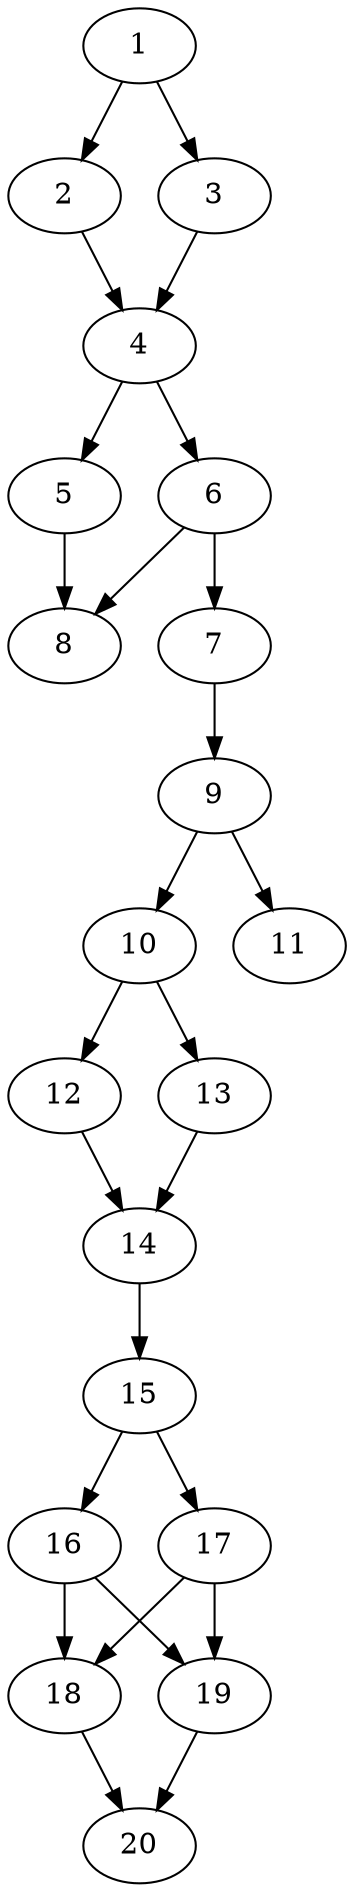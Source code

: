 // DAG automatically generated by daggen at Thu Oct  3 13:58:43 2019
// ./daggen --dot -n 20 --ccr 0.3 --fat 0.3 --regular 0.7 --density 0.7 --mindata 5242880 --maxdata 52428800 
digraph G {
  1 [size="46858240", alpha="0.12", expect_size="14057472"] 
  1 -> 2 [size ="14057472"]
  1 -> 3 [size ="14057472"]
  2 [size="119354027", alpha="0.01", expect_size="35806208"] 
  2 -> 4 [size ="35806208"]
  3 [size="144800427", alpha="0.04", expect_size="43440128"] 
  3 -> 4 [size ="43440128"]
  4 [size="20964693", alpha="0.07", expect_size="6289408"] 
  4 -> 5 [size ="6289408"]
  4 -> 6 [size ="6289408"]
  5 [size="93177173", alpha="0.02", expect_size="27953152"] 
  5 -> 8 [size ="27953152"]
  6 [size="125119147", alpha="0.08", expect_size="37535744"] 
  6 -> 7 [size ="37535744"]
  6 -> 8 [size ="37535744"]
  7 [size="141994667", alpha="0.13", expect_size="42598400"] 
  7 -> 9 [size ="42598400"]
  8 [size="125044053", alpha="0.01", expect_size="37513216"] 
  9 [size="96535893", alpha="0.10", expect_size="28960768"] 
  9 -> 10 [size ="28960768"]
  9 -> 11 [size ="28960768"]
  10 [size="103437653", alpha="0.09", expect_size="31031296"] 
  10 -> 12 [size ="31031296"]
  10 -> 13 [size ="31031296"]
  11 [size="66167467", alpha="0.10", expect_size="19850240"] 
  12 [size="158126080", alpha="0.19", expect_size="47437824"] 
  12 -> 14 [size ="47437824"]
  13 [size="165802667", alpha="0.09", expect_size="49740800"] 
  13 -> 14 [size ="49740800"]
  14 [size="36293973", alpha="0.16", expect_size="10888192"] 
  14 -> 15 [size ="10888192"]
  15 [size="91139413", alpha="0.08", expect_size="27341824"] 
  15 -> 16 [size ="27341824"]
  15 -> 17 [size ="27341824"]
  16 [size="105885013", alpha="0.11", expect_size="31765504"] 
  16 -> 18 [size ="31765504"]
  16 -> 19 [size ="31765504"]
  17 [size="170666667", alpha="0.10", expect_size="51200000"] 
  17 -> 18 [size ="51200000"]
  17 -> 19 [size ="51200000"]
  18 [size="115647147", alpha="0.06", expect_size="34694144"] 
  18 -> 20 [size ="34694144"]
  19 [size="124474027", alpha="0.02", expect_size="37342208"] 
  19 -> 20 [size ="37342208"]
  20 [size="45940053", alpha="0.10", expect_size="13782016"] 
}
